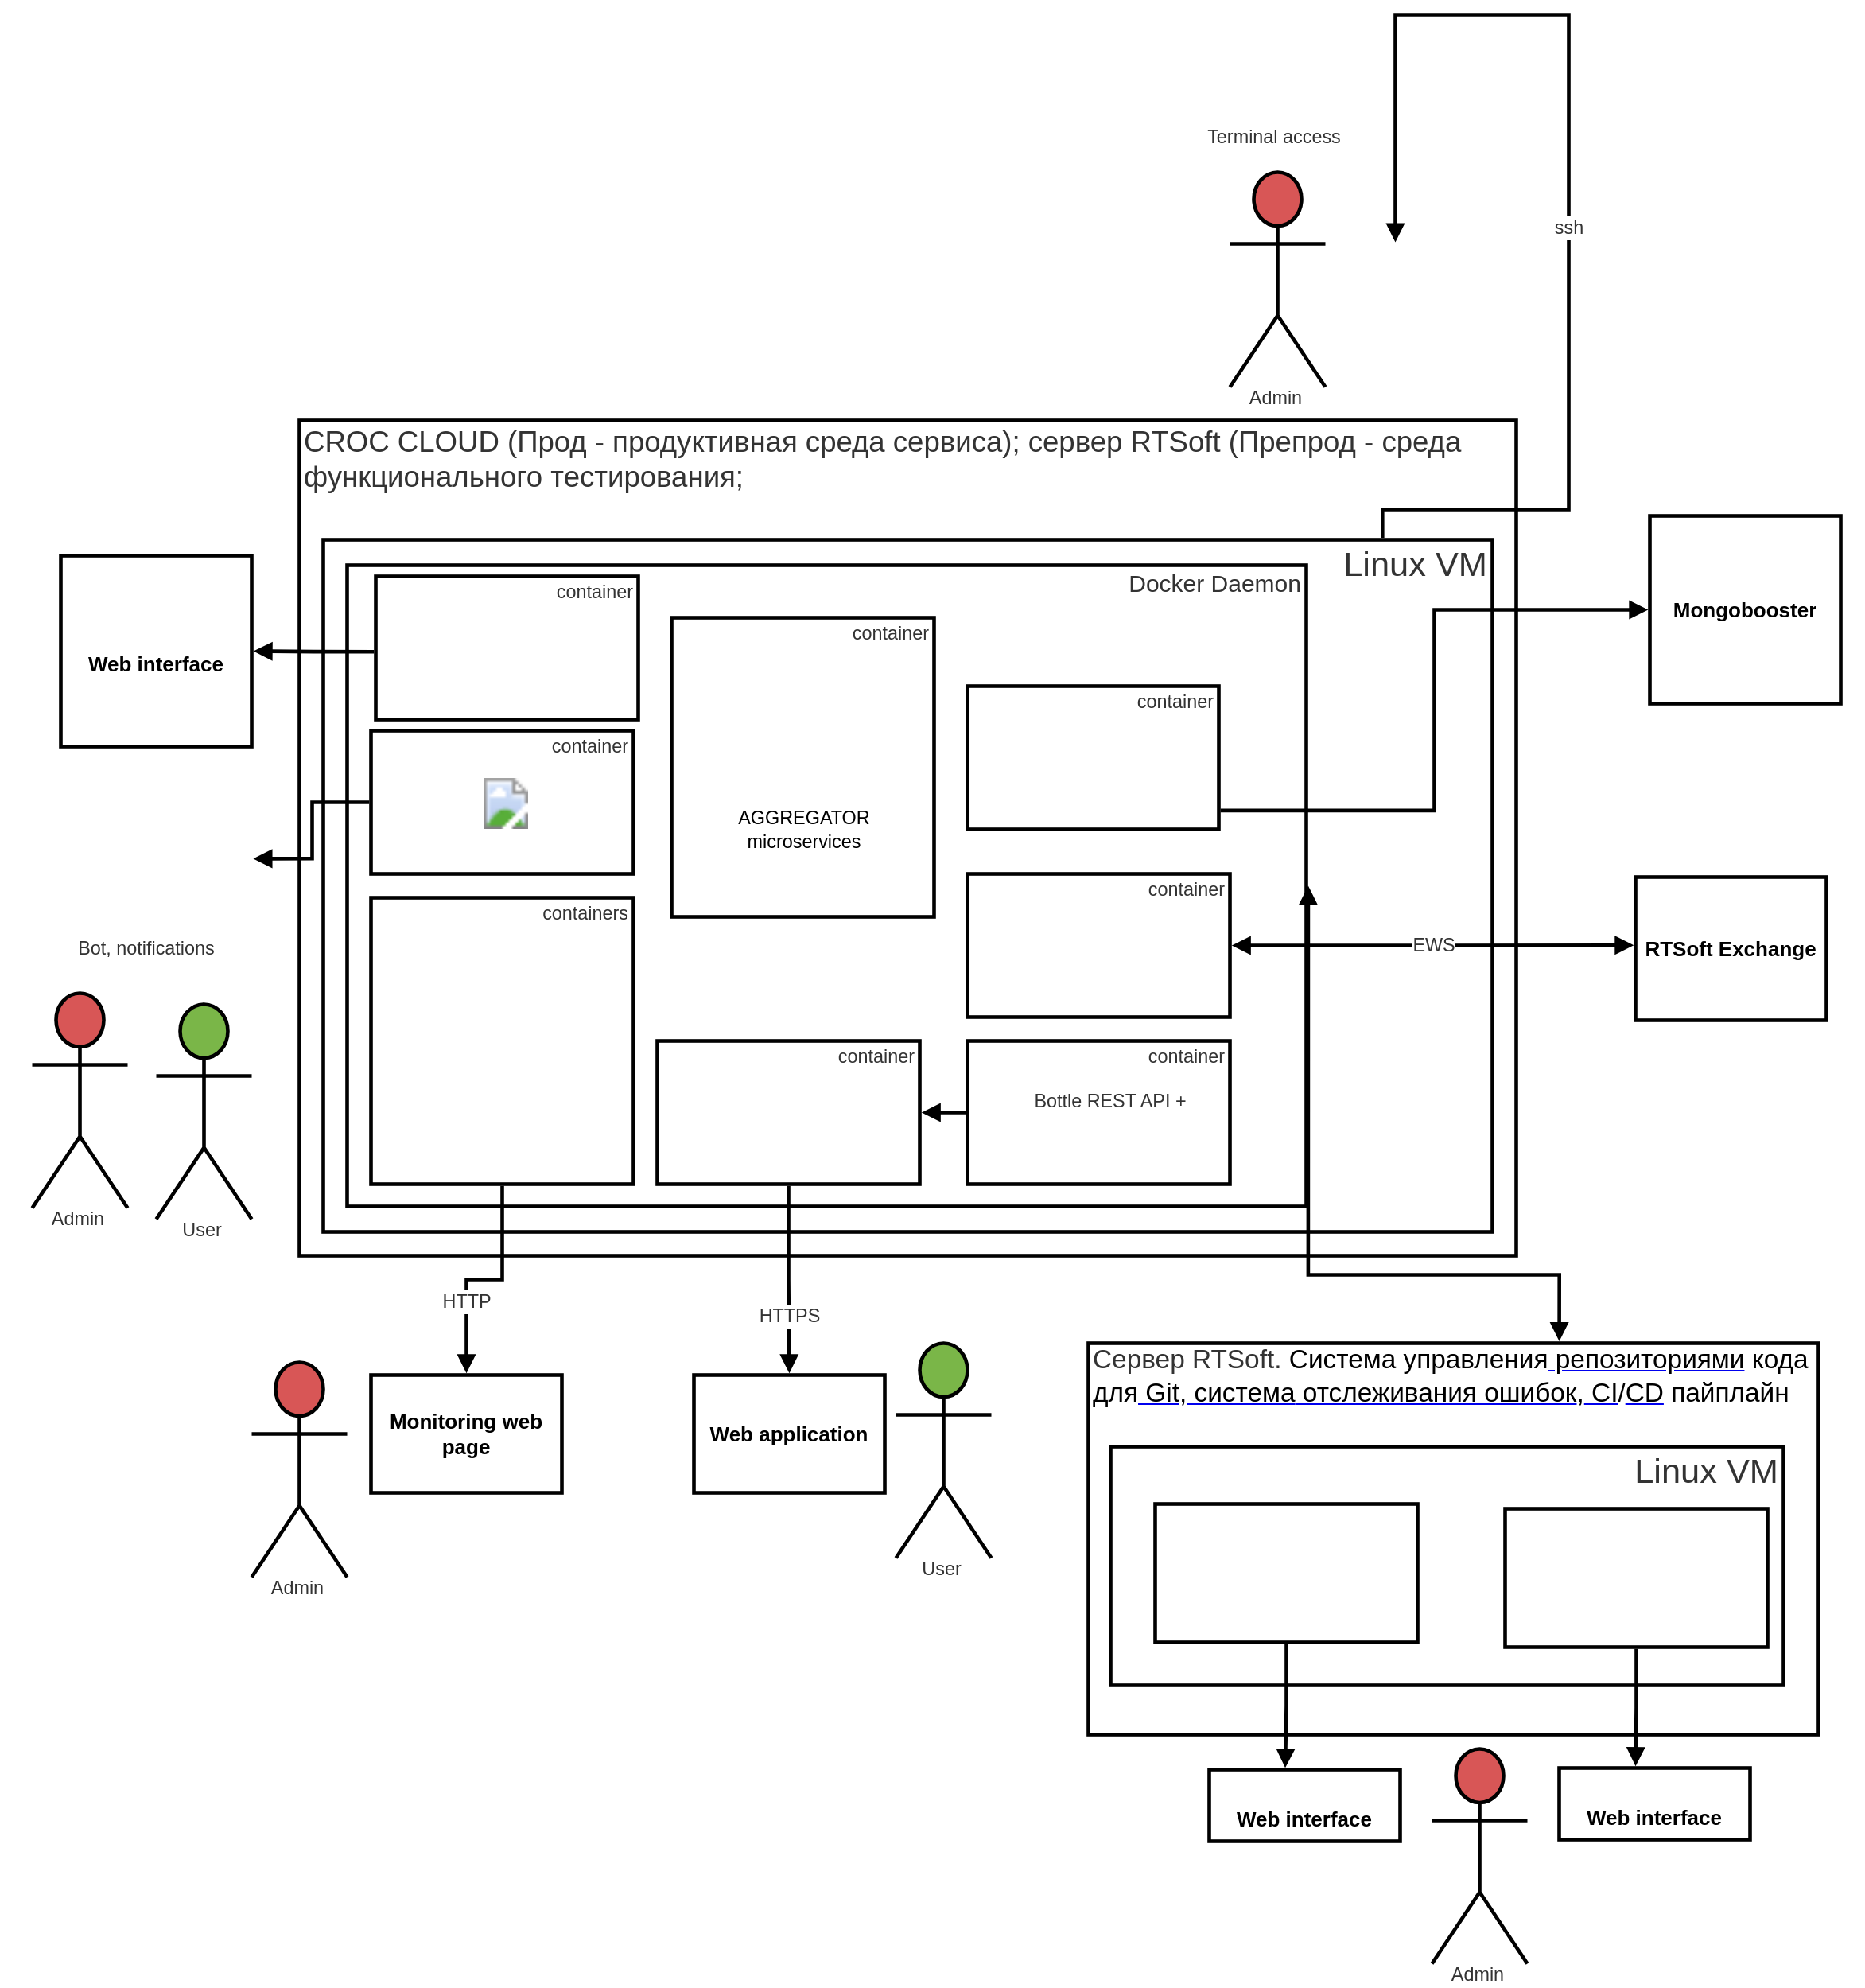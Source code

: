 <mxfile version="21.6.3" type="github">
  <diagram name="Page-1" id="cbzBaKyIph1Sbvg5qICK">
    <mxGraphModel dx="3615" dy="1424" grid="1" gridSize="10" guides="1" tooltips="1" connect="1" arrows="1" fold="1" page="1" pageScale="1" pageWidth="850" pageHeight="1100" math="0" shadow="0">
      <root>
        <mxCell id="0" />
        <mxCell id="1" parent="0" />
        <mxCell id="uTGGyNdRmKgwHeYQayd5-1" value="&lt;div style=&quot;display: flex; justify-content: flex-start; text-align: left; align-items: baseline; font-size: 0; line-height: 1.25;margin-top: -2px;&quot;&gt;&lt;span&gt;&lt;span style=&quot;font-size:16.7px;color:#333333;&quot;&gt;Сервер RTSoft. &lt;/span&gt;&lt;span style=&quot;font-size:16.7px;color:#000000;&quot;&gt;&lt;span style=&quot;font-size:16.7px;color:#000000;&quot;&gt;Система управления&lt;/span&gt;&lt;a href=&quot;https://ru.wikipedia.org/wiki/%D0%A0%D0%B5%D0%BF%D0%BE%D0%B7%D0%B8%D1%82%D0%BE%D1%80%D0%B8%D0%B9&quot;&gt;&lt;span style=&quot;font-size:16.7px;color:#000000;&quot;&gt; репозиториями&lt;/span&gt;&lt;/a&gt;&lt;span style=&quot;font-size:16.7px;color:#000000;&quot;&gt; кода для&lt;/span&gt;&lt;a href=&quot;https://ru.wikipedia.org/wiki/Git&quot;&gt;&lt;span style=&quot;font-size:16.7px;color:#000000;&quot;&gt; Git&lt;/span&gt;&lt;/a&gt;&lt;span style=&quot;font-size:16.7px;color:#000000;&quot;&gt;,&lt;/span&gt;&lt;a href=&quot;https://ru.wikipedia.org/wiki/%D0%A1%D0%B8%D1%81%D1%82%D0%B5%D0%BC%D0%B0_%D0%BE%D1%82%D1%81%D0%BB%D0%B5%D0%B6%D0%B8%D0%B2%D0%B0%D0%BD%D0%B8%D1%8F_%D0%BE%D1%88%D0%B8%D0%B1%D0%BE%D0%BA&quot;&gt;&lt;span style=&quot;font-size:16.7px;color:#000000;&quot;&gt; систем&lt;/span&gt;&lt;/a&gt;&lt;a href=&quot;https://ru.wikipedia.org/wiki/%D0%A1%D0%B8%D1%81%D1%82%D0%B5%D0%BC%D0%B0_%D0%BE%D1%82%D1%81%D0%BB%D0%B5%D0%B6%D0%B8%D0%B2%D0%B0%D0%BD%D0%B8%D1%8F_%D0%BE%D1%88%D0%B8%D0%B1%D0%BE%D0%BA&quot;&gt;&lt;span style=&quot;font-size:16.7px;color:#000000;&quot;&gt;а&lt;/span&gt;&lt;/a&gt;&lt;a href=&quot;https://ru.wikipedia.org/wiki/%D0%A1%D0%B8%D1%81%D1%82%D0%B5%D0%BC%D0%B0_%D0%BE%D1%82%D1%81%D0%BB%D0%B5%D0%B6%D0%B8%D0%B2%D0%B0%D0%BD%D0%B8%D1%8F_%D0%BE%D1%88%D0%B8%D0%B1%D0%BE%D0%BA&quot;&gt;&lt;span style=&quot;font-size:16.7px;color:#000000;&quot;&gt; отслеживания ошибок&lt;/span&gt;&lt;/a&gt;&lt;span style=&quot;font-size:16.7px;color:#000000;&quot;&gt;,&lt;/span&gt;&lt;a href=&quot;https://ru.wikipedia.org/wiki/%D0%9D%D0%B5%D0%BF%D1%80%D0%B5%D1%80%D1%8B%D0%B2%D0%BD%D0%B0%D1%8F_%D0%B8%D0%BD%D1%82%D0%B5%D0%B3%D1%80%D0%B0%D1%86%D0%B8%D1%8F&quot;&gt;&lt;span style=&quot;font-size:16.7px;color:#000000;&quot;&gt; CI&lt;/span&gt;&lt;/a&gt;&lt;span style=&quot;font-size:16.7px;color:#000000;&quot;&gt;/&lt;/span&gt;&lt;a href=&quot;https://ru.wikipedia.org/wiki/%D0%9D%D0%B5%D0%BF%D1%80%D0%B5%D1%80%D1%8B%D0%B2%D0%BD%D0%B0%D1%8F_%D0%B4%D0%BE%D1%81%D1%82%D0%B0%D0%B2%D0%BA%D0%B0&quot;&gt;&lt;span style=&quot;font-size:16.7px;color:#000000;&quot;&gt;CD&lt;/span&gt;&lt;/a&gt; пайплайн&lt;/span&gt;&lt;/span&gt;&lt;/div&gt;" style="html=1;overflow=block;blockSpacing=1;whiteSpace=wrap;fontSize=13;spacing=3.8;verticalAlign=top;strokeOpacity=100;fillOpacity=100;fillColor=#ffffff;strokeWidth=2.3;lucidId=wxG7bDNwmzTm;" vertex="1" parent="1">
          <mxGeometry x="-95" y="904" width="459" height="246" as="geometry" />
        </mxCell>
        <mxCell id="uTGGyNdRmKgwHeYQayd5-2" value="Linux VM" style="html=1;overflow=block;blockSpacing=1;whiteSpace=wrap;fontSize=21.7;fontColor=#333333;align=right;spacing=3.8;verticalAlign=top;strokeOpacity=100;fillOpacity=100;fillColor=#ffffff;strokeWidth=2.3;lucidId=VwG7SJPnVazq;" vertex="1" parent="1">
          <mxGeometry x="-81" y="969" width="423" height="150" as="geometry" />
        </mxCell>
        <mxCell id="uTGGyNdRmKgwHeYQayd5-3" value="CROC CLOUD (Прод - продуктивная среда сервиса); сервер RTSoft (Препрод - среда функционального тестирования; " style="html=1;overflow=block;blockSpacing=1;whiteSpace=wrap;fontSize=18.3;fontColor=#333333;align=left;spacing=3.8;verticalAlign=top;strokeOpacity=100;fillOpacity=100;fillColor=#ffffff;strokeWidth=2.3;lucidId=NWNsLQBkYInX;" vertex="1" parent="1">
          <mxGeometry x="-591" y="324" width="765" height="525" as="geometry" />
        </mxCell>
        <mxCell id="uTGGyNdRmKgwHeYQayd5-4" value="Linux VM" style="html=1;overflow=block;blockSpacing=1;whiteSpace=wrap;fontSize=21.7;fontColor=#333333;align=right;spacing=3.8;verticalAlign=top;strokeOpacity=100;fillOpacity=100;fillColor=#ffffff;strokeWidth=2.3;lucidId=dXNsU.M60c~a;" vertex="1" parent="1">
          <mxGeometry x="-576" y="399" width="735" height="435" as="geometry" />
        </mxCell>
        <mxCell id="uTGGyNdRmKgwHeYQayd5-5" value="" style="html=1;overflow=block;blockSpacing=1;whiteSpace=wrap;shape=image;fontSize=13;spacing=0;strokeColor=none;strokeOpacity=100;strokeWidth=0;image=https://images.app.lucidchart.com/images/c864b042-53ec-49bf-9428-40258eb02a74/content;imageAspect=0;lucidId=OXNs_4XaGS6p;" vertex="1" parent="1">
          <mxGeometry x="86" y="431" width="59" height="71" as="geometry" />
        </mxCell>
        <mxCell id="uTGGyNdRmKgwHeYQayd5-6" value="Docker Daemon" style="html=1;overflow=block;blockSpacing=1;whiteSpace=wrap;fontSize=15;fontColor=#333333;align=right;spacing=3.8;verticalAlign=top;strokeOpacity=100;fillOpacity=100;fillColor=#ffffff;strokeWidth=2.3;lucidId=bYNsBepRkyOs;" vertex="1" parent="1">
          <mxGeometry x="-561" y="415" width="603" height="403" as="geometry" />
        </mxCell>
        <mxCell id="uTGGyNdRmKgwHeYQayd5-7" value="" style="html=1;overflow=block;blockSpacing=1;whiteSpace=wrap;shape=image;fontSize=13;spacing=0;strokeColor=none;strokeOpacity=100;strokeWidth=0;image=https://images.app.lucidchart.com/images/1ac84bc6-f7e9-4e8e-999f-66368d8fee9f/content;imageAspect=0;lucidId=xYNs_tCioq9I;" vertex="1" parent="1">
          <mxGeometry x="-58" y="435" width="94" height="24" as="geometry" />
        </mxCell>
        <mxCell id="uTGGyNdRmKgwHeYQayd5-8" value="container" style="html=1;overflow=block;blockSpacing=1;whiteSpace=wrap;fontSize=11.7;fontColor=#333333;align=right;spacing=3.8;verticalAlign=top;strokeOpacity=100;fillOpacity=100;fillColor=#ffffff;strokeWidth=2.3;lucidId=.ZNsZsHuAFoC;" vertex="1" parent="1">
          <mxGeometry x="-366" y="714" width="165" height="90" as="geometry" />
        </mxCell>
        <mxCell id="uTGGyNdRmKgwHeYQayd5-9" value="" style="html=1;overflow=block;blockSpacing=1;whiteSpace=wrap;shape=image;fontSize=13;spacing=0;strokeColor=none;strokeOpacity=100;strokeWidth=0;image=https://images.app.lucidchart.com/images/c8c37216-7e11-4621-bc96-4d286583f8b7/content;imageAspect=0;lucidId=f0Ns4E2P6liP;" vertex="1" parent="1">
          <mxGeometry x="-357" y="751" width="147" height="37" as="geometry" />
        </mxCell>
        <mxCell id="uTGGyNdRmKgwHeYQayd5-10" value="containers" style="html=1;overflow=block;blockSpacing=1;whiteSpace=wrap;fontSize=11.7;fontColor=#333333;align=right;spacing=3.8;verticalAlign=top;strokeOpacity=100;fillOpacity=100;fillColor=#ffffff;strokeWidth=2.3;lucidId=F0Nsuqpqv4tn;" vertex="1" parent="1">
          <mxGeometry x="-546" y="624" width="165" height="180" as="geometry" />
        </mxCell>
        <mxCell id="uTGGyNdRmKgwHeYQayd5-11" value="" style="html=1;overflow=block;blockSpacing=1;whiteSpace=wrap;shape=image;fontSize=13;spacing=0;strokeColor=none;strokeOpacity=100;strokeWidth=0;image=https://images.app.lucidchart.com/images/2b6f7e7e-779c-4cba-887f-4eace8617374/content;imageAspect=0;lucidId=N0NsS5SBpyKs;" vertex="1" parent="1">
          <mxGeometry x="-543" y="715" width="86" height="86" as="geometry" />
        </mxCell>
        <mxCell id="uTGGyNdRmKgwHeYQayd5-12" value="container" style="html=1;overflow=block;blockSpacing=1;whiteSpace=wrap;fontSize=11.7;fontColor=#333333;align=right;spacing=3.8;verticalAlign=top;strokeOpacity=100;fillOpacity=100;fillColor=#ffffff;strokeWidth=2.3;lucidId=D2NsLI-UCHNc;" vertex="1" parent="1">
          <mxGeometry x="-171" y="714" width="165" height="90" as="geometry" />
        </mxCell>
        <mxCell id="uTGGyNdRmKgwHeYQayd5-13" value="" style="html=1;overflow=block;blockSpacing=1;whiteSpace=wrap;shape=image;fontSize=13;spacing=0;strokeColor=none;strokeOpacity=100;strokeWidth=0;image=https://images.app.lucidchart.com/images/61f5ffa9-8d0e-4482-8f51-137f171bb373/content;imageAspect=0;lucidId=0fOsx.qMd3Es;" vertex="1" parent="1">
          <mxGeometry x="-171" y="739" width="38" height="40" as="geometry" />
        </mxCell>
        <mxCell id="uTGGyNdRmKgwHeYQayd5-14" value="" style="html=1;overflow=block;blockSpacing=1;whiteSpace=wrap;shape=image;fontSize=13;spacing=0;strokeColor=none;strokeOpacity=100;strokeWidth=0;image=https://images.app.lucidchart.com/images/6a8d2af2-f08d-48e8-a2ef-e1491d813b9c/content;imageAspect=0;lucidId=SgOsOyE95gnV;" vertex="1" parent="1">
          <mxGeometry x="-111" y="756" width="84" height="39" as="geometry" />
        </mxCell>
        <mxCell id="uTGGyNdRmKgwHeYQayd5-15" value="Bottle REST API + " style="html=1;overflow=block;blockSpacing=1;whiteSpace=wrap;fontSize=11.7;fontColor=#333333;align=center;spacing=3.8;strokeOpacity=0;fillOpacity=0;fillColor=#ffffff;strokeWidth=2.3;lucidId=ShOsrqr4kkV9;" vertex="1" parent="1">
          <mxGeometry x="-171" y="729" width="180" height="45" as="geometry" />
        </mxCell>
        <mxCell id="uTGGyNdRmKgwHeYQayd5-16" value="" style="html=1;jettySize=18;whiteSpace=wrap;fontSize=13;strokeOpacity=100;strokeWidth=2.3;rounded=1;arcSize=0;edgeStyle=orthogonalEdgeStyle;startArrow=none;endArrow=block;endFill=1;exitX=-0.007;exitY=0.5;exitPerimeter=0;entryX=1.007;entryY=0.5;entryPerimeter=0;lucidId=siOspqMyNCJp;" edge="1" parent="1" source="uTGGyNdRmKgwHeYQayd5-12" target="uTGGyNdRmKgwHeYQayd5-8">
          <mxGeometry width="100" height="100" relative="1" as="geometry">
            <Array as="points" />
          </mxGeometry>
        </mxCell>
        <mxCell id="uTGGyNdRmKgwHeYQayd5-17" value="" style="html=1;jettySize=18;whiteSpace=wrap;fontSize=13;strokeOpacity=100;strokeWidth=2.3;rounded=1;arcSize=0;edgeStyle=orthogonalEdgeStyle;startArrow=none;endArrow=block;endFill=1;exitX=0.5;exitY=1.013;exitPerimeter=0;entryX=0.5;entryY=-0.015;entryPerimeter=0;lucidId=BiOsZtZsSBIk;" edge="1" parent="1" source="uTGGyNdRmKgwHeYQayd5-8" target="uTGGyNdRmKgwHeYQayd5-19">
          <mxGeometry width="100" height="100" relative="1" as="geometry">
            <Array as="points" />
          </mxGeometry>
        </mxCell>
        <mxCell id="uTGGyNdRmKgwHeYQayd5-18" value="HTTPS" style="text;html=1;resizable=0;labelBackgroundColor=default;align=center;verticalAlign=middle;fontColor=#333333;fontSize=11.7;" vertex="1" parent="uTGGyNdRmKgwHeYQayd5-17">
          <mxGeometry x="0.397" relative="1" as="geometry" />
        </mxCell>
        <mxCell id="uTGGyNdRmKgwHeYQayd5-19" value="Web application" style="html=1;overflow=block;blockSpacing=1;align=center;whiteSpace=wrap;fontSize=13;fontStyle=1;spacing=0;strokeOpacity=100;fillOpacity=100;fillColor=#ffffff;strokeWidth=2.3;" vertex="1" parent="1">
          <mxGeometry x="-343" y="924" width="120" height="74" as="geometry" />
        </mxCell>
        <mxCell id="uTGGyNdRmKgwHeYQayd5-20" value="User" style="html=1;overflow=block;blockSpacing=1;shape=umlActor;labelPosition=center;verticalLabelPosition=bottom;verticalAlign=top;whiteSpace=nowrap;fontSize=11.7;fontColor=#333333;align=center;spacing=0;strokeOpacity=100;fillOpacity=100;fillColor=#7ab648;strokeWidth=2.3;lucidId=UiOsMToCahsF;" vertex="1" parent="1">
          <mxGeometry x="-216" y="904" width="60" height="135" as="geometry" />
        </mxCell>
        <mxCell id="uTGGyNdRmKgwHeYQayd5-21" value="" style="html=1;overflow=block;blockSpacing=1;whiteSpace=wrap;shape=image;fontSize=13;spacing=0;strokeColor=none;strokeOpacity=100;strokeWidth=0;image=https://images.app.lucidchart.com/images/5260f441-3e52-4a52-882c-b87c9dda6873/content;imageAspect=0;lucidId=BjOsG8vt3Nzm;" vertex="1" parent="1">
          <mxGeometry x="-531" y="639" width="60" height="62" as="geometry" />
        </mxCell>
        <mxCell id="uTGGyNdRmKgwHeYQayd5-22" value="" style="html=1;overflow=block;blockSpacing=1;whiteSpace=wrap;shape=image;fontSize=13;spacing=0;strokeColor=none;strokeOpacity=100;strokeWidth=0;image=https://images.app.lucidchart.com/images/c18c4819-7272-4f8d-a755-29ae6de52aaf/content;imageAspect=0;lucidId=JjOsyWJpqOsR;" vertex="1" parent="1">
          <mxGeometry x="-553" y="706" width="105" height="39" as="geometry" />
        </mxCell>
        <mxCell id="uTGGyNdRmKgwHeYQayd5-23" value="Monitoring web page" style="html=1;overflow=block;blockSpacing=1;align=center;whiteSpace=wrap;fontSize=13;fontStyle=1;spacing=0;strokeOpacity=100;fillOpacity=100;fillColor=#ffffff;strokeWidth=2.3;" vertex="1" parent="1">
          <mxGeometry x="-546" y="924" width="120" height="74" as="geometry" />
        </mxCell>
        <mxCell id="uTGGyNdRmKgwHeYQayd5-24" value="" style="html=1;jettySize=18;whiteSpace=wrap;fontSize=13;strokeOpacity=100;strokeWidth=2.3;rounded=1;arcSize=0;edgeStyle=orthogonalEdgeStyle;startArrow=none;endArrow=block;endFill=1;exitX=0.5;exitY=1.006;exitPerimeter=0;entryX=0.5;entryY=-0.015;entryPerimeter=0;lucidId=BkOsrwavDdbZ;" edge="1" parent="1" source="uTGGyNdRmKgwHeYQayd5-10" target="uTGGyNdRmKgwHeYQayd5-23">
          <mxGeometry width="100" height="100" relative="1" as="geometry">
            <Array as="points" />
          </mxGeometry>
        </mxCell>
        <mxCell id="uTGGyNdRmKgwHeYQayd5-25" value="HTTP" style="text;html=1;resizable=0;labelBackgroundColor=default;align=center;verticalAlign=middle;fontColor=#333333;fontSize=11.7;" vertex="1" parent="uTGGyNdRmKgwHeYQayd5-24">
          <mxGeometry x="0.364" relative="1" as="geometry" />
        </mxCell>
        <mxCell id="uTGGyNdRmKgwHeYQayd5-26" value="container" style="html=1;overflow=block;blockSpacing=1;whiteSpace=wrap;fontSize=11.7;fontColor=#333333;align=right;spacing=3.8;verticalAlign=top;strokeOpacity=100;fillOpacity=100;fillColor=#ffffff;strokeWidth=2.3;lucidId=3kOshhM0Elph;" vertex="1" parent="1">
          <mxGeometry x="-546" y="519" width="165" height="90" as="geometry" />
        </mxCell>
        <mxCell id="uTGGyNdRmKgwHeYQayd5-27" value="" style="html=1;overflow=block;blockSpacing=1;whiteSpace=wrap;shape=image;fontSize=13;spacing=0;strokeColor=none;strokeOpacity=100;strokeWidth=0;image=https://images.app.lucidchart.com/images/e6f8c865-93aa-4440-bbef-07f0a3bec424/content;imageAspect=0;lucidId=jlOsK3plK6pr;" vertex="1" parent="1">
          <mxGeometry x="-754" y="564" width="134" height="83" as="geometry" />
        </mxCell>
        <mxCell id="uTGGyNdRmKgwHeYQayd5-28" value="User" style="html=1;overflow=block;blockSpacing=1;shape=umlActor;labelPosition=center;verticalLabelPosition=bottom;verticalAlign=top;whiteSpace=nowrap;fontSize=11.7;fontColor=#333333;align=center;spacing=0;strokeOpacity=100;fillOpacity=100;fillColor=#7ab648;strokeWidth=2.3;lucidId=rlOsu1Pc5j1Q;" vertex="1" parent="1">
          <mxGeometry x="-681" y="691" width="60" height="135" as="geometry" />
        </mxCell>
        <mxCell id="uTGGyNdRmKgwHeYQayd5-29" value="Admin" style="html=1;overflow=block;blockSpacing=1;shape=umlActor;labelPosition=center;verticalLabelPosition=bottom;verticalAlign=top;whiteSpace=nowrap;fontSize=11.7;fontColor=#333333;align=center;spacing=0;strokeOpacity=100;fillOpacity=100;fillColor=#d85656;strokeWidth=2.3;lucidId=AlOsbeIfBM4Z;" vertex="1" parent="1">
          <mxGeometry x="-759" y="684" width="60" height="135" as="geometry" />
        </mxCell>
        <mxCell id="uTGGyNdRmKgwHeYQayd5-30" value="" style="html=1;jettySize=18;whiteSpace=wrap;fontSize=13;strokeOpacity=100;strokeWidth=2.3;rounded=1;arcSize=0;edgeStyle=orthogonalEdgeStyle;startArrow=none;endArrow=block;endFill=1;exitX=-0.007;exitY=0.5;exitPerimeter=0;entryX=1;entryY=0.427;entryPerimeter=0;lucidId=XlOsL3Ry5CNP;" edge="1" parent="1" source="uTGGyNdRmKgwHeYQayd5-26" target="uTGGyNdRmKgwHeYQayd5-27">
          <mxGeometry width="100" height="100" relative="1" as="geometry">
            <Array as="points" />
          </mxGeometry>
        </mxCell>
        <mxCell id="uTGGyNdRmKgwHeYQayd5-31" value="Admin" style="html=1;overflow=block;blockSpacing=1;shape=umlActor;labelPosition=center;verticalLabelPosition=bottom;verticalAlign=top;whiteSpace=nowrap;fontSize=11.7;fontColor=#333333;align=center;spacing=0;strokeOpacity=100;fillOpacity=100;fillColor=#d85656;strokeWidth=2.3;lucidId=bmOscdkiTe4P;" vertex="1" parent="1">
          <mxGeometry x="-621" y="916" width="60" height="135" as="geometry" />
        </mxCell>
        <mxCell id="uTGGyNdRmKgwHeYQayd5-32" value="" style="html=1;overflow=block;blockSpacing=1;whiteSpace=wrap;shape=image;fontSize=13;spacing=0;strokeColor=none;strokeOpacity=100;strokeWidth=0;image=https://images.app.lucidchart.com/images/f4cbc1e5-a1a8-4e48-be41-1d9a9b2bcaa1/content;lucidId=-mOssPAxVIjt;" vertex="1" parent="1">
          <mxGeometry x="-526" y="549" width="130" height="32" as="geometry" />
        </mxCell>
        <mxCell id="uTGGyNdRmKgwHeYQayd5-33" value="Bot, notifications" style="html=1;overflow=block;blockSpacing=1;whiteSpace=wrap;fontSize=11.7;fontColor=#333333;align=center;spacing=3.8;strokeOpacity=0;fillOpacity=0;fillColor=#ffffff;strokeWidth=2.3;lucidId=unOsts-EPZBA;" vertex="1" parent="1">
          <mxGeometry x="-777" y="633" width="180" height="45" as="geometry" />
        </mxCell>
        <mxCell id="uTGGyNdRmKgwHeYQayd5-34" value="container" style="html=1;overflow=block;blockSpacing=1;whiteSpace=wrap;fontSize=11.7;fontColor=#333333;align=right;spacing=3.8;verticalAlign=top;strokeOpacity=100;fillOpacity=100;fillColor=#ffffff;strokeWidth=2.3;lucidId=.nOs9HR-MnS5;" vertex="1" parent="1">
          <mxGeometry x="-171" y="609" width="165" height="90" as="geometry" />
        </mxCell>
        <mxCell id="uTGGyNdRmKgwHeYQayd5-35" value="" style="html=1;overflow=block;blockSpacing=1;whiteSpace=wrap;shape=image;fontSize=13;spacing=0;strokeColor=none;strokeOpacity=100;strokeWidth=0;image=https://images.app.lucidchart.com/images/e5ead3ed-65ca-4826-9302-233ea3d65faa/content;imageAspect=0;lucidId=goOspk78XtrK;" vertex="1" parent="1">
          <mxGeometry x="-152" y="639" width="128" height="34" as="geometry" />
        </mxCell>
        <mxCell id="uTGGyNdRmKgwHeYQayd5-36" value="RTSoft Exchange" style="html=1;overflow=block;blockSpacing=1;align=center;whiteSpace=wrap;fontSize=13;fontStyle=1;spacing=0;strokeOpacity=100;fillOpacity=100;fillColor=#ffffff;strokeWidth=2.3;" vertex="1" parent="1">
          <mxGeometry x="249" y="611" width="120" height="90" as="geometry" />
        </mxCell>
        <mxCell id="uTGGyNdRmKgwHeYQayd5-37" value="" style="html=1;jettySize=18;whiteSpace=wrap;fontSize=13;strokeOpacity=100;strokeWidth=2.3;rounded=1;arcSize=0;edgeStyle=orthogonalEdgeStyle;startArrow=block;startFill=1;endArrow=block;endFill=1;exitX=1.007;exitY=0.5;exitPerimeter=0;entryX=-0.009;entryY=0.476;entryPerimeter=0;lucidId=IoOsKPmdReuA;" edge="1" parent="1" source="uTGGyNdRmKgwHeYQayd5-34" target="uTGGyNdRmKgwHeYQayd5-36">
          <mxGeometry width="100" height="100" relative="1" as="geometry">
            <Array as="points" />
          </mxGeometry>
        </mxCell>
        <mxCell id="uTGGyNdRmKgwHeYQayd5-38" value="EWS" style="text;html=1;resizable=0;labelBackgroundColor=default;align=center;verticalAlign=middle;fontColor=#333333;fontSize=11.7;" vertex="1" parent="uTGGyNdRmKgwHeYQayd5-37">
          <mxGeometry relative="1" as="geometry" />
        </mxCell>
        <mxCell id="uTGGyNdRmKgwHeYQayd5-39" value="" style="html=1;overflow=block;blockSpacing=1;whiteSpace=wrap;shape=image;fontSize=13;spacing=0;strokeColor=none;strokeOpacity=100;strokeWidth=0;image=https://images.app.lucidchart.com/images/dda21d5c-2044-4cfa-9ed3-af6d33af8ad7/content;imageAspect=0;lucidId=WoOsDNbrNlK~;" vertex="1" parent="1">
          <mxGeometry x="219" y="532" width="173" height="67" as="geometry" />
        </mxCell>
        <mxCell id="uTGGyNdRmKgwHeYQayd5-40" value="container" style="html=1;overflow=block;blockSpacing=1;whiteSpace=wrap;fontSize=11.7;fontColor=#333333;align=right;spacing=3.8;verticalAlign=top;strokeOpacity=100;fillOpacity=100;fillColor=#ffffff;strokeWidth=2.3;lucidId=B7OsxOQhl9m6;" vertex="1" parent="1">
          <mxGeometry x="-543" y="422" width="165" height="90" as="geometry" />
        </mxCell>
        <mxCell id="uTGGyNdRmKgwHeYQayd5-41" value="" style="html=1;overflow=block;blockSpacing=1;whiteSpace=wrap;shape=image;fontSize=13;spacing=0;strokeColor=none;strokeOpacity=100;strokeWidth=0;image=https://images.app.lucidchart.com/images/7b588eef-c84f-4ed8-bd65-80b832fb49fd/content;imageAspect=0;lucidId=x7Osxaa~HEvV;" vertex="1" parent="1">
          <mxGeometry x="-526" y="448" width="95" height="44" as="geometry" />
        </mxCell>
        <mxCell id="uTGGyNdRmKgwHeYQayd5-42" value="Admin" style="html=1;overflow=block;blockSpacing=1;shape=umlActor;labelPosition=center;verticalLabelPosition=bottom;verticalAlign=top;whiteSpace=nowrap;fontSize=11.7;fontColor=#333333;align=center;spacing=0;strokeOpacity=100;fillOpacity=100;fillColor=#d85656;strokeWidth=2.3;lucidId=Y7OslW_Uk8zC;" vertex="1" parent="1">
          <mxGeometry x="-6" y="168" width="60" height="135" as="geometry" />
        </mxCell>
        <mxCell id="uTGGyNdRmKgwHeYQayd5-43" value="container" style="html=1;overflow=block;blockSpacing=1;whiteSpace=wrap;fontSize=11.7;fontColor=#333333;align=right;spacing=3.8;verticalAlign=top;strokeOpacity=100;fillOpacity=100;fillColor=#ffffff;strokeWidth=2.3;lucidId=h8OsGK1Ffm4r;" vertex="1" parent="1">
          <mxGeometry x="-171" y="491" width="158" height="90" as="geometry" />
        </mxCell>
        <mxCell id="uTGGyNdRmKgwHeYQayd5-44" value="" style="html=1;overflow=block;blockSpacing=1;whiteSpace=wrap;shape=image;fontSize=13;spacing=0;strokeColor=none;strokeOpacity=100;strokeWidth=0;image=https://images.app.lucidchart.com/images/1f459688-9b0b-442f-a2e4-e77a2d87ded0/content;imageAspect=0;lucidId=o8OsdDrnvUc.;" vertex="1" parent="1">
          <mxGeometry x="-138" y="519" width="100" height="38" as="geometry" />
        </mxCell>
        <mxCell id="uTGGyNdRmKgwHeYQayd5-45" value="&#xa;Web interface" style="html=1;overflow=block;blockSpacing=1;align=center;whiteSpace=wrap;fontSize=13;fontStyle=1;spacing=0;strokeOpacity=100;fillOpacity=100;fillColor=#ffffff;strokeWidth=2.3;" vertex="1" parent="1">
          <mxGeometry x="-741" y="409" width="120" height="120" as="geometry" />
        </mxCell>
        <mxCell id="uTGGyNdRmKgwHeYQayd5-46" value="" style="html=1;jettySize=18;whiteSpace=wrap;fontSize=13;strokeOpacity=100;strokeWidth=2.3;rounded=1;arcSize=0;edgeStyle=orthogonalEdgeStyle;startArrow=none;endArrow=block;endFill=1;exitX=-0.007;exitY=0.526;exitPerimeter=0;entryX=1.009;entryY=0.5;entryPerimeter=0;lucidId=O8OsRKfLMVOg;" edge="1" parent="1" source="uTGGyNdRmKgwHeYQayd5-40" target="uTGGyNdRmKgwHeYQayd5-45">
          <mxGeometry width="100" height="100" relative="1" as="geometry">
            <Array as="points" />
          </mxGeometry>
        </mxCell>
        <mxCell id="uTGGyNdRmKgwHeYQayd5-47" value="Mongobooster" style="html=1;overflow=block;blockSpacing=1;align=center;whiteSpace=wrap;fontSize=13;fontStyle=1;spacing=0;strokeOpacity=100;fillOpacity=100;fillColor=#ffffff;strokeWidth=2.3;" vertex="1" parent="1">
          <mxGeometry x="258" y="384" width="120" height="118" as="geometry" />
        </mxCell>
        <mxCell id="uTGGyNdRmKgwHeYQayd5-48" value="" style="html=1;jettySize=18;whiteSpace=wrap;fontSize=13;strokeOpacity=100;strokeWidth=2.3;rounded=1;arcSize=0;edgeStyle=orthogonalEdgeStyle;startArrow=none;endArrow=block;endFill=1;exitX=1.007;exitY=0.869;exitPerimeter=0;entryX=-0.009;entryY=0.5;entryPerimeter=0;lucidId=48Os1mffZyvQ;" edge="1" parent="1" source="uTGGyNdRmKgwHeYQayd5-43" target="uTGGyNdRmKgwHeYQayd5-47">
          <mxGeometry width="100" height="100" relative="1" as="geometry">
            <Array as="points" />
          </mxGeometry>
        </mxCell>
        <mxCell id="uTGGyNdRmKgwHeYQayd5-49" value="" style="html=1;overflow=block;blockSpacing=1;whiteSpace=wrap;shape=image;fontSize=13;spacing=0;strokeColor=none;strokeOpacity=100;strokeWidth=0;image=https://images.app.lucidchart.com/images/c4f0a037-eaa7-4c69-a787-3872b605da51/content;imageAspect=0;lucidId=N9Os92izhEdo;" vertex="1" parent="1">
          <mxGeometry x="261" y="294" width="82" height="75" as="geometry" />
        </mxCell>
        <mxCell id="uTGGyNdRmKgwHeYQayd5-50" value="" style="html=1;overflow=block;blockSpacing=1;whiteSpace=wrap;shape=image;fontSize=13;spacing=0;strokeColor=none;strokeOpacity=100;strokeWidth=0;image=https://images.app.lucidchart.com/images/7b588eef-c84f-4ed8-bd65-80b832fb49fd/content;imageAspect=0;lucidId=09Oso.JJnyDl;" vertex="1" parent="1">
          <mxGeometry x="-728" y="422" width="95" height="44" as="geometry" />
        </mxCell>
        <mxCell id="uTGGyNdRmKgwHeYQayd5-51" value="" style="html=1;overflow=block;blockSpacing=1;whiteSpace=wrap;shape=image;fontSize=13;spacing=0;strokeColor=none;strokeOpacity=100;strokeWidth=0;image=https://images.app.lucidchart.com/images/bfa62034-4141-4b36-b26c-5c9ec3dd72a1/content;imageAspect=0;lucidId=G_OsyK_6VpMu;" vertex="1" parent="1">
          <mxGeometry x="64" y="212" width="68" height="68" as="geometry" />
        </mxCell>
        <mxCell id="uTGGyNdRmKgwHeYQayd5-52" value="" style="html=1;jettySize=18;whiteSpace=wrap;fontSize=13;strokeOpacity=100;strokeWidth=2.3;rounded=1;arcSize=0;edgeStyle=orthogonalEdgeStyle;startArrow=none;endArrow=block;endFill=1;exitX=0.906;exitY=-0.003;exitPerimeter=0;entryX=0.486;entryY=0;entryPerimeter=0;lucidId=S_OsrM-VQwkT;" edge="1" parent="1" source="uTGGyNdRmKgwHeYQayd5-4" target="uTGGyNdRmKgwHeYQayd5-51">
          <mxGeometry width="100" height="100" relative="1" as="geometry">
            <Array as="points">
              <mxPoint x="90" y="380" />
              <mxPoint x="207" y="380" />
              <mxPoint x="207" y="69" />
              <mxPoint x="98" y="69" />
            </Array>
          </mxGeometry>
        </mxCell>
        <mxCell id="uTGGyNdRmKgwHeYQayd5-53" value="ssh" style="text;html=1;resizable=0;labelBackgroundColor=default;align=center;verticalAlign=middle;fontColor=#333333;fontSize=11.7;" vertex="1" parent="uTGGyNdRmKgwHeYQayd5-52">
          <mxGeometry x="-0.105" relative="1" as="geometry" />
        </mxCell>
        <mxCell id="uTGGyNdRmKgwHeYQayd5-54" value="Terminal access" style="html=1;overflow=block;blockSpacing=1;whiteSpace=wrap;fontSize=11.7;fontColor=#333333;align=center;spacing=3.8;strokeOpacity=0;fillOpacity=0;fillColor=#ffffff;strokeWidth=2.3;lucidId=3_OsRgyrOZTw;" vertex="1" parent="1">
          <mxGeometry x="-68" y="123" width="180" height="45" as="geometry" />
        </mxCell>
        <mxCell id="uTGGyNdRmKgwHeYQayd5-55" value="" style="html=1;overflow=block;blockSpacing=1;whiteSpace=wrap;shape=image;fontSize=13;spacing=3.8;strokeColor=none;strokeOpacity=100;strokeWidth=0;image=https://images.lucid.app/images/2618a95f-a9f4-4bb2-a337-95f111c8070e/content;imageAspect=0;lucidId=XnG7TbDU_ruF;" vertex="1" parent="1">
          <mxGeometry x="-306" y="349" width="32" height="32" as="geometry" />
        </mxCell>
        <mxCell id="uTGGyNdRmKgwHeYQayd5-56" value="" style="html=1;overflow=block;blockSpacing=1;whiteSpace=wrap;shape=image;fontSize=13;spacing=0;strokeColor=none;strokeOpacity=100;strokeWidth=0;image=https://images.lucid.app/images/93643474-9e59-49e1-9042-4a4e7960bdab/content;imageAspect=0;lucidId=7sG79GdXO3sk;" vertex="1" parent="1">
          <mxGeometry x="-448" y="718" width="55" height="15" as="geometry" />
        </mxCell>
        <mxCell id="uTGGyNdRmKgwHeYQayd5-57" value="" style="html=1;overflow=block;blockSpacing=1;whiteSpace=wrap;fontSize=13;align=right;spacing=3.8;verticalAlign=top;strokeOpacity=100;fillOpacity=100;fillColor=#ffffff;strokeWidth=2.3;lucidId=kvG7zU1Vbf7M;" vertex="1" parent="1">
          <mxGeometry x="-53" y="1005" width="165" height="87" as="geometry" />
        </mxCell>
        <mxCell id="uTGGyNdRmKgwHeYQayd5-58" value="" style="html=1;overflow=block;blockSpacing=1;whiteSpace=wrap;fontSize=13;align=right;spacing=3.8;verticalAlign=top;strokeOpacity=100;fillOpacity=100;fillColor=#ffffff;strokeWidth=2.3;lucidId=BvG72LCAiXR7;" vertex="1" parent="1">
          <mxGeometry x="167" y="1008" width="165" height="87" as="geometry" />
        </mxCell>
        <mxCell id="uTGGyNdRmKgwHeYQayd5-59" value="" style="html=1;overflow=block;blockSpacing=1;whiteSpace=wrap;shape=image;fontSize=13;spacing=0;strokeColor=none;strokeOpacity=100;strokeWidth=0;image=https://images.lucid.app/images/5f2dbfde-59ed-4124-9216-830f0c95cc7c/content;imageAspect=0;lucidId=yAG7tjvZQRl6;" vertex="1" parent="1">
          <mxGeometry x="-48" y="1022" width="154" height="31" as="geometry" />
        </mxCell>
        <mxCell id="uTGGyNdRmKgwHeYQayd5-60" value="" style="html=1;overflow=block;blockSpacing=1;whiteSpace=wrap;shape=image;fontSize=13;spacing=0;strokeColor=none;strokeOpacity=100;strokeWidth=0;image=https://images.lucid.app/images/251e2bfe-22b1-4359-b0aa-7b575c5d6c36/content;imageAspect=0;lucidId=5AG7v6BKtEZd;" vertex="1" parent="1">
          <mxGeometry x="177" y="1026" width="143" height="28" as="geometry" />
        </mxCell>
        <mxCell id="uTGGyNdRmKgwHeYQayd5-61" value="" style="html=1;jettySize=18;whiteSpace=wrap;fontSize=13;strokeOpacity=100;strokeWidth=2.3;rounded=1;arcSize=0;edgeStyle=orthogonalEdgeStyle;startArrow=block;startFill=1;endArrow=block;endFill=1;exitX=1.002;exitY=0.5;exitPerimeter=0;entryX=0.645;entryY=-0.005;entryPerimeter=0;lucidId=7DG7rt3E.VyO;" edge="1" parent="1" source="uTGGyNdRmKgwHeYQayd5-6" target="uTGGyNdRmKgwHeYQayd5-1">
          <mxGeometry width="100" height="100" relative="1" as="geometry">
            <Array as="points" />
          </mxGeometry>
        </mxCell>
        <mxCell id="uTGGyNdRmKgwHeYQayd5-62" value="&#xa;Web interface" style="html=1;overflow=block;blockSpacing=1;align=center;whiteSpace=wrap;fontSize=13;fontStyle=1;spacing=0;strokeOpacity=100;fillOpacity=100;fillColor=#ffffff;strokeWidth=2.3;" vertex="1" parent="1">
          <mxGeometry x="-19" y="1172" width="120" height="45" as="geometry" />
        </mxCell>
        <mxCell id="uTGGyNdRmKgwHeYQayd5-63" value="&#xa;Web interface" style="html=1;overflow=block;blockSpacing=1;align=center;whiteSpace=wrap;fontSize=13;fontStyle=1;spacing=0;strokeOpacity=100;fillOpacity=100;fillColor=#ffffff;strokeWidth=2.3;" vertex="1" parent="1">
          <mxGeometry x="201" y="1171" width="120" height="45" as="geometry" />
        </mxCell>
        <mxCell id="uTGGyNdRmKgwHeYQayd5-64" value="" style="html=1;jettySize=18;whiteSpace=wrap;fontSize=13;strokeOpacity=100;strokeWidth=2.3;rounded=1;arcSize=0;edgeStyle=orthogonalEdgeStyle;startArrow=none;endArrow=block;endFill=1;exitX=0.5;exitY=1.013;exitPerimeter=0;entryX=0.398;entryY=-0.025;entryPerimeter=0;lucidId=_FG7gH6jn6ZU;" edge="1" parent="1" source="uTGGyNdRmKgwHeYQayd5-57" target="uTGGyNdRmKgwHeYQayd5-62">
          <mxGeometry width="100" height="100" relative="1" as="geometry">
            <Array as="points" />
          </mxGeometry>
        </mxCell>
        <mxCell id="uTGGyNdRmKgwHeYQayd5-65" value="" style="html=1;jettySize=18;whiteSpace=wrap;fontSize=13;strokeOpacity=100;strokeWidth=2.3;rounded=1;arcSize=0;edgeStyle=orthogonalEdgeStyle;startArrow=none;endArrow=block;endFill=1;exitX=0.5;exitY=1.013;exitPerimeter=0;entryX=0.4;entryY=-0.025;entryPerimeter=0;lucidId=eGG7U7Ws_Y-r;" edge="1" parent="1" source="uTGGyNdRmKgwHeYQayd5-58" target="uTGGyNdRmKgwHeYQayd5-63">
          <mxGeometry width="100" height="100" relative="1" as="geometry">
            <Array as="points" />
          </mxGeometry>
        </mxCell>
        <mxCell id="uTGGyNdRmKgwHeYQayd5-66" value="Admin" style="html=1;overflow=block;blockSpacing=1;shape=umlActor;labelPosition=center;verticalLabelPosition=bottom;verticalAlign=top;whiteSpace=nowrap;fontSize=11.7;fontColor=#333333;align=center;spacing=0;strokeOpacity=100;fillOpacity=100;fillColor=#d85656;strokeWidth=2.3;lucidId=XOG7.xyotTMy;" vertex="1" parent="1">
          <mxGeometry x="121" y="1159" width="60" height="135" as="geometry" />
        </mxCell>
        <mxCell id="uTGGyNdRmKgwHeYQayd5-67" value="container" style="html=1;overflow=block;blockSpacing=1;whiteSpace=wrap;fontSize=11.7;fontColor=#333333;align=right;spacing=3.8;verticalAlign=top;strokeOpacity=100;fillOpacity=100;fillColor=#ffffff;strokeWidth=2.3;lucidId=MUG7.P1o7qeu;" vertex="1" parent="1">
          <mxGeometry x="-357" y="448" width="165" height="188" as="geometry" />
        </mxCell>
        <mxCell id="uTGGyNdRmKgwHeYQayd5-68" value="" style="html=1;overflow=block;blockSpacing=1;whiteSpace=wrap;shape=image;fontSize=13;spacing=0;strokeColor=none;strokeOpacity=100;strokeWidth=0;image=https://images.lucid.app/images/d8117225-8483-437a-89b5-2d0ac9c64532/content;imageAspect=0;lucidId=iVG7eoP7osAX;" vertex="1" parent="1">
          <mxGeometry x="-344" y="491" width="138" height="47" as="geometry" />
        </mxCell>
        <mxCell id="uTGGyNdRmKgwHeYQayd5-69" value="AGGREGATOR microservices" style="html=1;overflow=block;blockSpacing=1;whiteSpace=wrap;fontSize=11.7;fontColor=default;align=center;spacing=0;fillColor=#ffffff;strokeWidth=1.5;strokeColor=none;lucidId=6VG7kUK1dpaE;" vertex="1" parent="1">
          <mxGeometry x="-343" y="554" width="139" height="54" as="geometry" />
        </mxCell>
      </root>
    </mxGraphModel>
  </diagram>
</mxfile>
